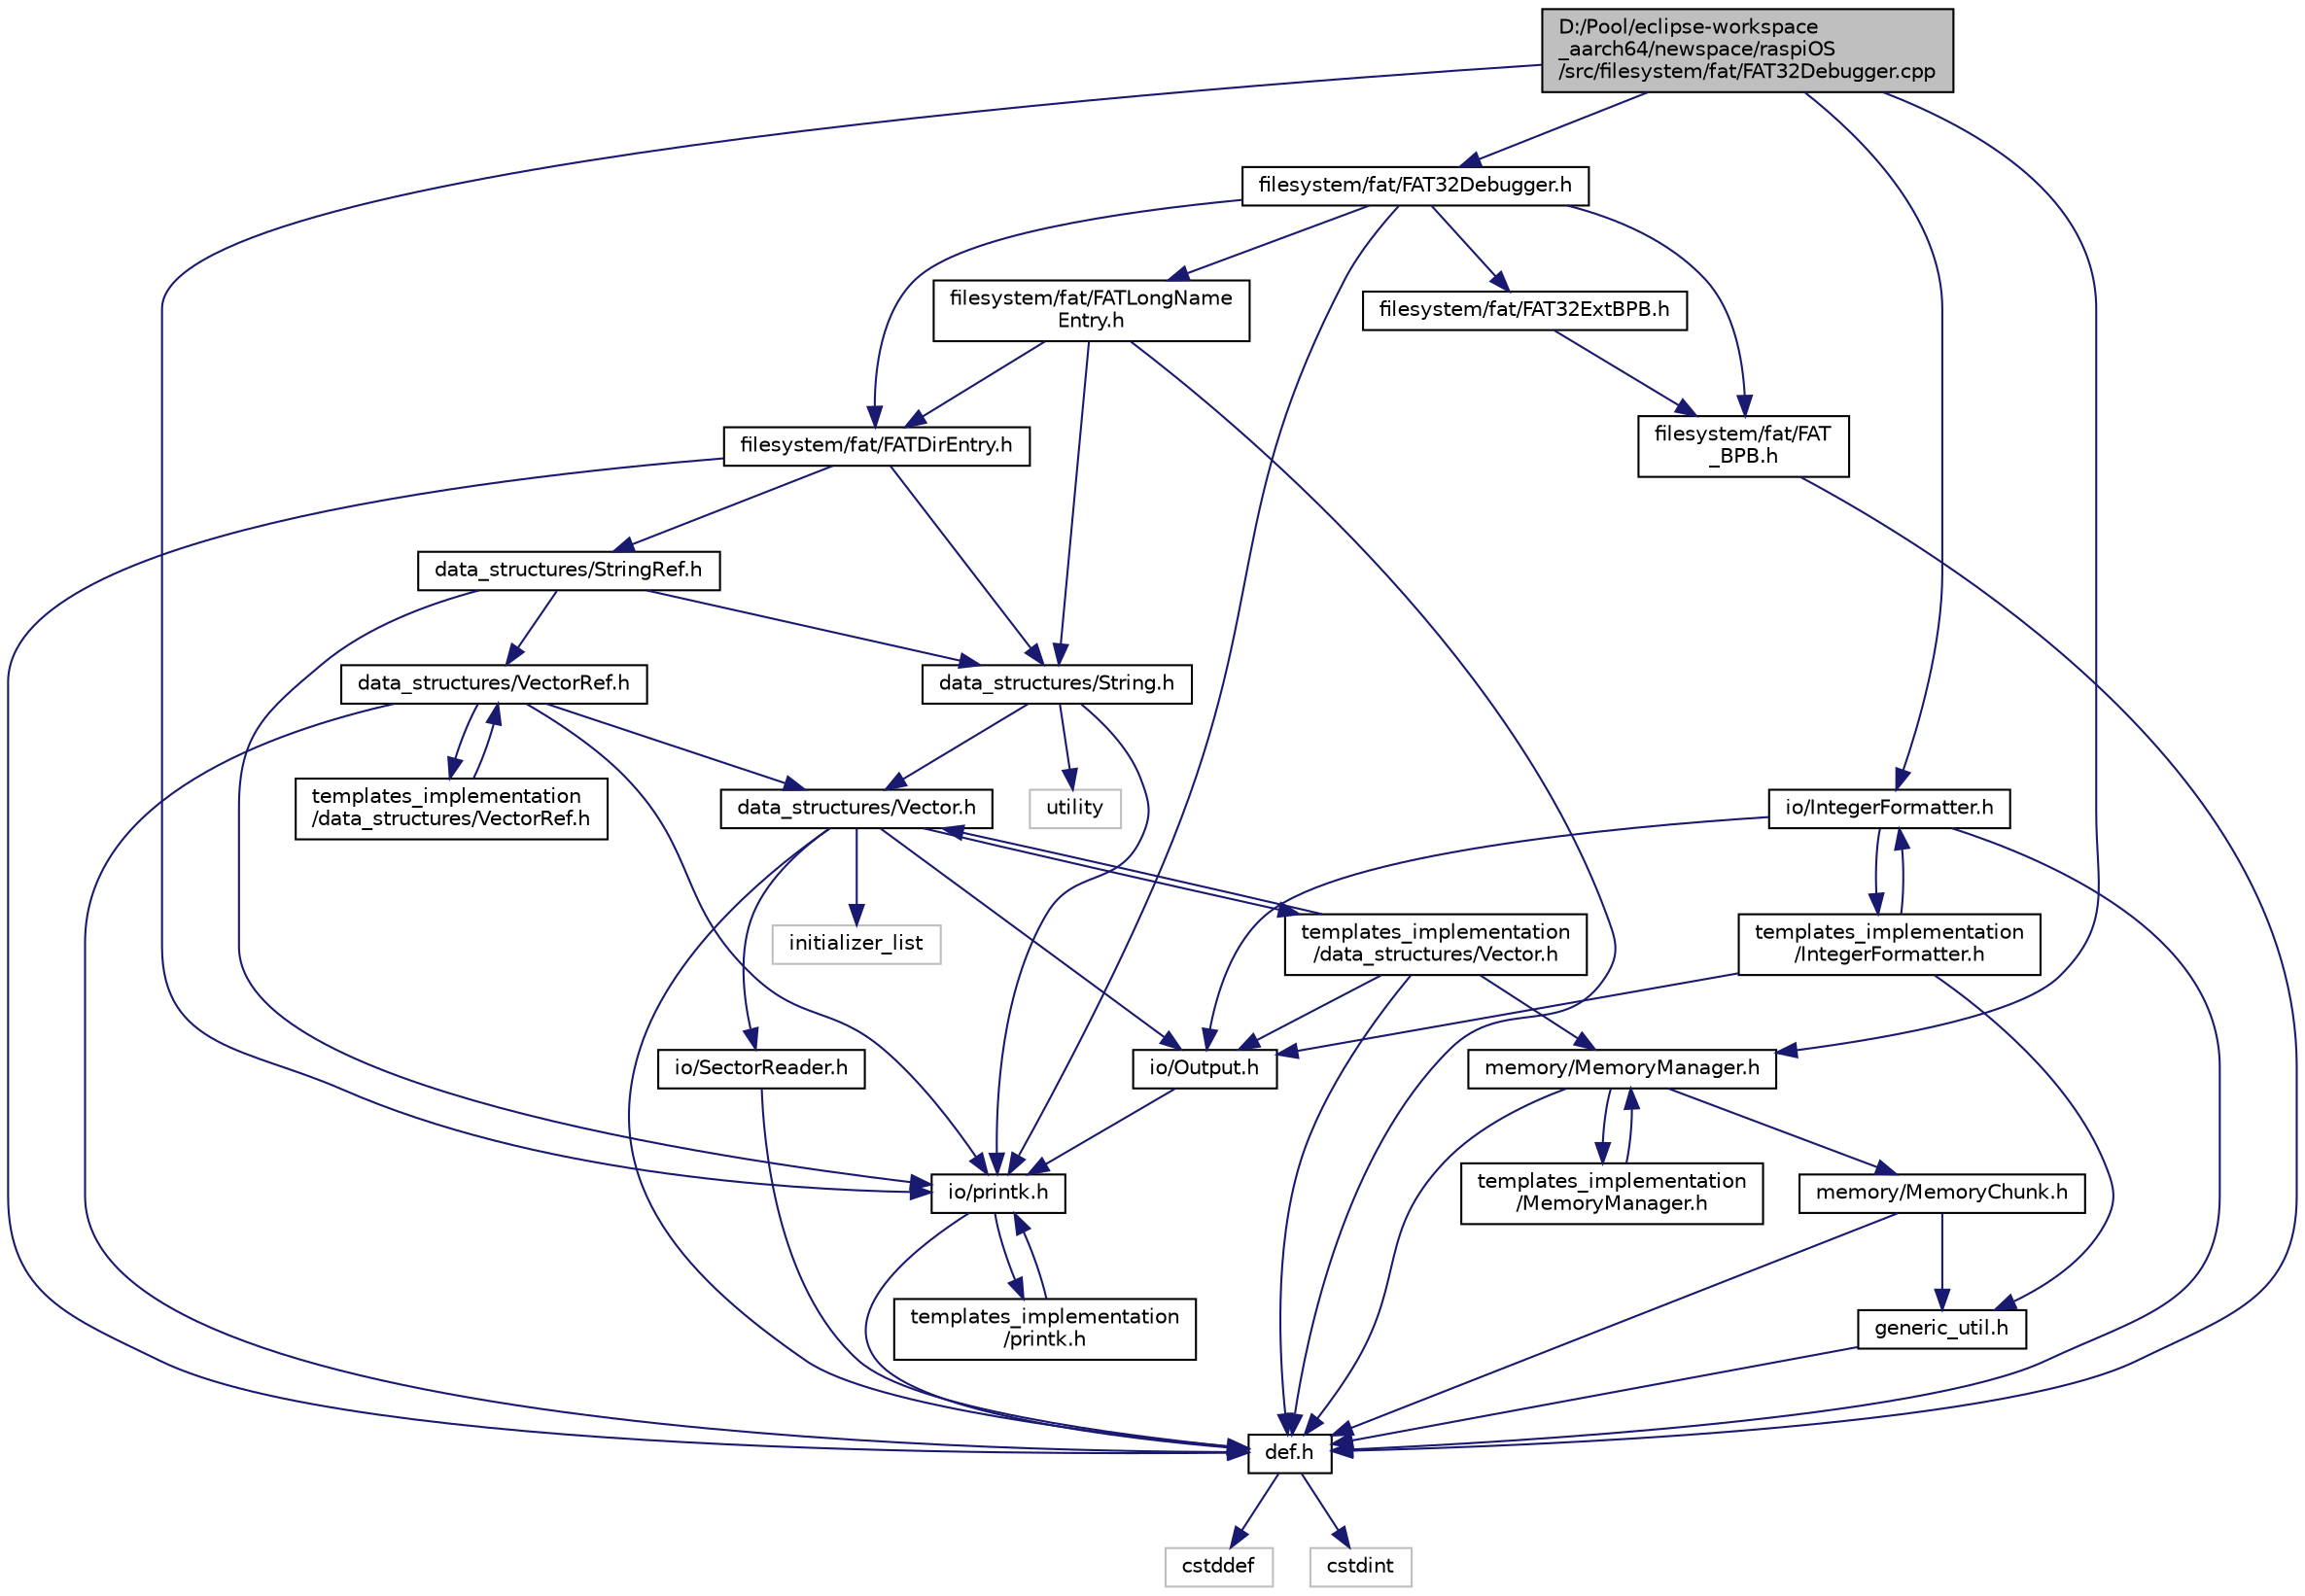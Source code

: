 digraph "D:/Pool/eclipse-workspace_aarch64/newspace/raspiOS/src/filesystem/fat/FAT32Debugger.cpp"
{
  edge [fontname="Helvetica",fontsize="10",labelfontname="Helvetica",labelfontsize="10"];
  node [fontname="Helvetica",fontsize="10",shape=record];
  Node3322 [label="D:/Pool/eclipse-workspace\l_aarch64/newspace/raspiOS\l/src/filesystem/fat/FAT32Debugger.cpp",height=0.2,width=0.4,color="black", fillcolor="grey75", style="filled", fontcolor="black"];
  Node3322 -> Node3323 [color="midnightblue",fontsize="10",style="solid",fontname="Helvetica"];
  Node3323 [label="filesystem/fat/FAT32Debugger.h",height=0.2,width=0.4,color="black", fillcolor="white", style="filled",URL="$d5/d42/_f_a_t32_debugger_8h.html"];
  Node3323 -> Node3324 [color="midnightblue",fontsize="10",style="solid",fontname="Helvetica"];
  Node3324 [label="filesystem/fat/FAT\l_BPB.h",height=0.2,width=0.4,color="black", fillcolor="white", style="filled",URL="$d9/dab/_f_a_t___b_p_b_8h.html"];
  Node3324 -> Node3325 [color="midnightblue",fontsize="10",style="solid",fontname="Helvetica"];
  Node3325 [label="def.h",height=0.2,width=0.4,color="black", fillcolor="white", style="filled",URL="$d4/da4/def_8h.html"];
  Node3325 -> Node3326 [color="midnightblue",fontsize="10",style="solid",fontname="Helvetica"];
  Node3326 [label="cstddef",height=0.2,width=0.4,color="grey75", fillcolor="white", style="filled"];
  Node3325 -> Node3327 [color="midnightblue",fontsize="10",style="solid",fontname="Helvetica"];
  Node3327 [label="cstdint",height=0.2,width=0.4,color="grey75", fillcolor="white", style="filled"];
  Node3323 -> Node3328 [color="midnightblue",fontsize="10",style="solid",fontname="Helvetica"];
  Node3328 [label="filesystem/fat/FATDirEntry.h",height=0.2,width=0.4,color="black", fillcolor="white", style="filled",URL="$d9/de5/_f_a_t_dir_entry_8h.html"];
  Node3328 -> Node3325 [color="midnightblue",fontsize="10",style="solid",fontname="Helvetica"];
  Node3328 -> Node3329 [color="midnightblue",fontsize="10",style="solid",fontname="Helvetica"];
  Node3329 [label="data_structures/String.h",height=0.2,width=0.4,color="black", fillcolor="white", style="filled",URL="$db/db5/_string_8h.html"];
  Node3329 -> Node3330 [color="midnightblue",fontsize="10",style="solid",fontname="Helvetica"];
  Node3330 [label="data_structures/Vector.h",height=0.2,width=0.4,color="black", fillcolor="white", style="filled",URL="$d0/d70/data__structures_2_vector_8h.html"];
  Node3330 -> Node3325 [color="midnightblue",fontsize="10",style="solid",fontname="Helvetica"];
  Node3330 -> Node3331 [color="midnightblue",fontsize="10",style="solid",fontname="Helvetica"];
  Node3331 [label="initializer_list",height=0.2,width=0.4,color="grey75", fillcolor="white", style="filled"];
  Node3330 -> Node3332 [color="midnightblue",fontsize="10",style="solid",fontname="Helvetica"];
  Node3332 [label="io/SectorReader.h",height=0.2,width=0.4,color="black", fillcolor="white", style="filled",URL="$db/d73/_sector_reader_8h.html"];
  Node3332 -> Node3325 [color="midnightblue",fontsize="10",style="solid",fontname="Helvetica"];
  Node3330 -> Node3333 [color="midnightblue",fontsize="10",style="solid",fontname="Helvetica"];
  Node3333 [label="io/Output.h",height=0.2,width=0.4,color="black", fillcolor="white", style="filled",URL="$d6/d77/_output_8h.html"];
  Node3333 -> Node3334 [color="midnightblue",fontsize="10",style="solid",fontname="Helvetica"];
  Node3334 [label="io/printk.h",height=0.2,width=0.4,color="black", fillcolor="white", style="filled",URL="$dd/d17/io_2printk_8h.html"];
  Node3334 -> Node3325 [color="midnightblue",fontsize="10",style="solid",fontname="Helvetica"];
  Node3334 -> Node3335 [color="midnightblue",fontsize="10",style="solid",fontname="Helvetica"];
  Node3335 [label="templates_implementation\l/printk.h",height=0.2,width=0.4,color="black", fillcolor="white", style="filled",URL="$d7/d95/templates__implementation_2printk_8h.html"];
  Node3335 -> Node3334 [color="midnightblue",fontsize="10",style="solid",fontname="Helvetica"];
  Node3330 -> Node3336 [color="midnightblue",fontsize="10",style="solid",fontname="Helvetica"];
  Node3336 [label="templates_implementation\l/data_structures/Vector.h",height=0.2,width=0.4,color="black", fillcolor="white", style="filled",URL="$d6/d5d/templates__implementation_2data__structures_2_vector_8h.html"];
  Node3336 -> Node3325 [color="midnightblue",fontsize="10",style="solid",fontname="Helvetica"];
  Node3336 -> Node3330 [color="midnightblue",fontsize="10",style="solid",fontname="Helvetica"];
  Node3336 -> Node3337 [color="midnightblue",fontsize="10",style="solid",fontname="Helvetica"];
  Node3337 [label="memory/MemoryManager.h",height=0.2,width=0.4,color="black", fillcolor="white", style="filled",URL="$d6/d76/memory_2_memory_manager_8h.html"];
  Node3337 -> Node3325 [color="midnightblue",fontsize="10",style="solid",fontname="Helvetica"];
  Node3337 -> Node3338 [color="midnightblue",fontsize="10",style="solid",fontname="Helvetica"];
  Node3338 [label="memory/MemoryChunk.h",height=0.2,width=0.4,color="black", fillcolor="white", style="filled",URL="$d9/df6/_memory_chunk_8h.html"];
  Node3338 -> Node3325 [color="midnightblue",fontsize="10",style="solid",fontname="Helvetica"];
  Node3338 -> Node3339 [color="midnightblue",fontsize="10",style="solid",fontname="Helvetica"];
  Node3339 [label="generic_util.h",height=0.2,width=0.4,color="black", fillcolor="white", style="filled",URL="$d6/d93/generic__util_8h.html"];
  Node3339 -> Node3325 [color="midnightblue",fontsize="10",style="solid",fontname="Helvetica"];
  Node3337 -> Node3340 [color="midnightblue",fontsize="10",style="solid",fontname="Helvetica"];
  Node3340 [label="templates_implementation\l/MemoryManager.h",height=0.2,width=0.4,color="black", fillcolor="white", style="filled",URL="$dd/d2b/templates__implementation_2_memory_manager_8h.html"];
  Node3340 -> Node3337 [color="midnightblue",fontsize="10",style="solid",fontname="Helvetica"];
  Node3336 -> Node3333 [color="midnightblue",fontsize="10",style="solid",fontname="Helvetica"];
  Node3329 -> Node3334 [color="midnightblue",fontsize="10",style="solid",fontname="Helvetica"];
  Node3329 -> Node3341 [color="midnightblue",fontsize="10",style="solid",fontname="Helvetica"];
  Node3341 [label="utility",height=0.2,width=0.4,color="grey75", fillcolor="white", style="filled"];
  Node3328 -> Node3342 [color="midnightblue",fontsize="10",style="solid",fontname="Helvetica"];
  Node3342 [label="data_structures/StringRef.h",height=0.2,width=0.4,color="black", fillcolor="white", style="filled",URL="$da/d55/_string_ref_8h.html"];
  Node3342 -> Node3343 [color="midnightblue",fontsize="10",style="solid",fontname="Helvetica"];
  Node3343 [label="data_structures/VectorRef.h",height=0.2,width=0.4,color="black", fillcolor="white", style="filled",URL="$da/d95/data__structures_2_vector_ref_8h.html"];
  Node3343 -> Node3325 [color="midnightblue",fontsize="10",style="solid",fontname="Helvetica"];
  Node3343 -> Node3330 [color="midnightblue",fontsize="10",style="solid",fontname="Helvetica"];
  Node3343 -> Node3334 [color="midnightblue",fontsize="10",style="solid",fontname="Helvetica"];
  Node3343 -> Node3344 [color="midnightblue",fontsize="10",style="solid",fontname="Helvetica"];
  Node3344 [label="templates_implementation\l/data_structures/VectorRef.h",height=0.2,width=0.4,color="black", fillcolor="white", style="filled",URL="$d0/d4d/templates__implementation_2data__structures_2_vector_ref_8h.html"];
  Node3344 -> Node3343 [color="midnightblue",fontsize="10",style="solid",fontname="Helvetica"];
  Node3342 -> Node3329 [color="midnightblue",fontsize="10",style="solid",fontname="Helvetica"];
  Node3342 -> Node3334 [color="midnightblue",fontsize="10",style="solid",fontname="Helvetica"];
  Node3323 -> Node3345 [color="midnightblue",fontsize="10",style="solid",fontname="Helvetica"];
  Node3345 [label="filesystem/fat/FAT32ExtBPB.h",height=0.2,width=0.4,color="black", fillcolor="white", style="filled",URL="$d5/dca/_f_a_t32_ext_b_p_b_8h.html"];
  Node3345 -> Node3324 [color="midnightblue",fontsize="10",style="solid",fontname="Helvetica"];
  Node3323 -> Node3346 [color="midnightblue",fontsize="10",style="solid",fontname="Helvetica"];
  Node3346 [label="filesystem/fat/FATLongName\lEntry.h",height=0.2,width=0.4,color="black", fillcolor="white", style="filled",URL="$da/d0d/_f_a_t_long_name_entry_8h.html"];
  Node3346 -> Node3325 [color="midnightblue",fontsize="10",style="solid",fontname="Helvetica"];
  Node3346 -> Node3329 [color="midnightblue",fontsize="10",style="solid",fontname="Helvetica"];
  Node3346 -> Node3328 [color="midnightblue",fontsize="10",style="solid",fontname="Helvetica"];
  Node3323 -> Node3334 [color="midnightblue",fontsize="10",style="solid",fontname="Helvetica"];
  Node3322 -> Node3347 [color="midnightblue",fontsize="10",style="solid",fontname="Helvetica"];
  Node3347 [label="io/IntegerFormatter.h",height=0.2,width=0.4,color="black", fillcolor="white", style="filled",URL="$d5/d7b/io_2_integer_formatter_8h.html"];
  Node3347 -> Node3325 [color="midnightblue",fontsize="10",style="solid",fontname="Helvetica"];
  Node3347 -> Node3333 [color="midnightblue",fontsize="10",style="solid",fontname="Helvetica"];
  Node3347 -> Node3348 [color="midnightblue",fontsize="10",style="solid",fontname="Helvetica"];
  Node3348 [label="templates_implementation\l/IntegerFormatter.h",height=0.2,width=0.4,color="black", fillcolor="white", style="filled",URL="$dc/d84/templates__implementation_2_integer_formatter_8h.html"];
  Node3348 -> Node3347 [color="midnightblue",fontsize="10",style="solid",fontname="Helvetica"];
  Node3348 -> Node3339 [color="midnightblue",fontsize="10",style="solid",fontname="Helvetica"];
  Node3348 -> Node3333 [color="midnightblue",fontsize="10",style="solid",fontname="Helvetica"];
  Node3322 -> Node3337 [color="midnightblue",fontsize="10",style="solid",fontname="Helvetica"];
  Node3322 -> Node3334 [color="midnightblue",fontsize="10",style="solid",fontname="Helvetica"];
}
